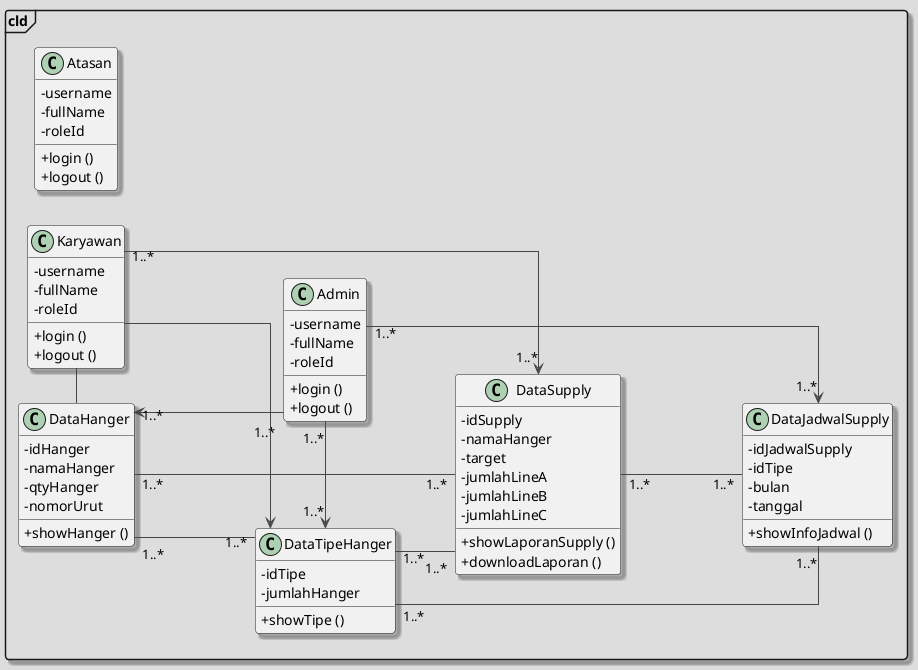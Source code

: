 @startuml
skinparam linetype polyline
skinparam linetype ortho
!theme toy
skinparam shadowing true
mainframe **cld**
skinparam classAttributeIconSize 0
left to right direction
class Admin {
- username
- fullName
- roleId
+ login ()
+ logout ()
}

class Karyawan {
- username
- fullName
- roleId
+ login ()
+ logout ()
}

class Atasan {
- username
- fullName
- roleId
+ login ()
+ logout ()
}

class "DataTipeHanger" as TipeHanger {
- idTipe
- jumlahHanger
+ showTipe ()
}

class "DataHanger" as Hanger {
- idHanger
- namaHanger
- qtyHanger
- nomorUrut
+ showHanger ()
}

class "DataJadwalSupply" as JadwalSupply {
- idJadwalSupply
- idTipe
- bulan
- tanggal
+ showInfoJadwal ()
}

class "DataSupply" as Supply {
- idSupply
- namaHanger
- target
- jumlahLineA
- jumlahLineB
- jumlahLineC
+ showLaporanSupply ()
+ downloadLaporan ()
}


Supply "1..*" --- "1..*" JadwalSupply

TipeHanger "1..*" -- "1..*" JadwalSupply
'
TipeHanger "1..*" --- "1..*" Hanger
'
TipeHanger "1..*" -- "1..*" Supply
'
Hanger "1..*" --- "1..*" Supply
'
Admin "1..*" -> "1..*" TipeHanger
'
Admin "1..*" -> "1..*" JadwalSupply
'
Admin "1..*" -u-> "1..*" Hanger
'
Karyawan "1..*" --> "1..*" Supply
'
Karyawan --> TipeHanger
'
Karyawan - Hanger

@enduml